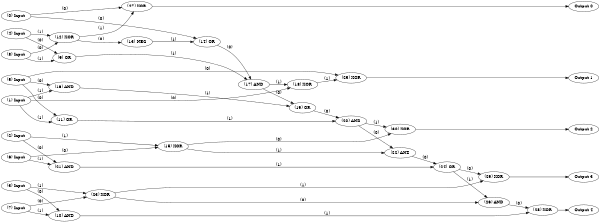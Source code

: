 digraph NeuralNetwork {
rankdir=LR;
size="4,3";
center = true;
node0 [label="(0) Input", color=black, labelfontcolor=black, fontcolor=black];
node1 [label="(1) Input", color=black, labelfontcolor=black, fontcolor=black];
node2 [label="(2) Input", color=black, labelfontcolor=black, fontcolor=black];
node3 [label="(3) Input", color=black, labelfontcolor=black, fontcolor=black];
node4 [label="(4) Input", color=black, labelfontcolor=black, fontcolor=black];
node5 [label="(5) Input", color=black, labelfontcolor=black, fontcolor=black];
node6 [label="(6) Input", color=black, labelfontcolor=black, fontcolor=black];
node7 [label="(7) Input", color=black, labelfontcolor=black, fontcolor=black];
node8 [label="(8) Input", color=black, labelfontcolor=black, fontcolor=black];
node9 [label="(9) OR", color=black, labelfontcolor=black, fontcolor=black];
node4 -> node9 [label=" (0)", labelfontcolor=black, fontcolor=black, bold=true, color=black];
node8 -> node9 [label=" (1)", labelfontcolor=black, fontcolor=black, bold=true, color=black];
node10 [label="(10) AND", color=black, labelfontcolor=black, fontcolor=black];
node3 -> node10 [label=" (0)", labelfontcolor=black, fontcolor=black, bold=true, color=black];
node7 -> node10 [label=" (1)", labelfontcolor=black, fontcolor=black, bold=true, color=black];
node11 [label="(11) OR", color=black, labelfontcolor=black, fontcolor=black];
node5 -> node11 [label=" (0)", labelfontcolor=black, fontcolor=black, bold=true, color=black];
node1 -> node11 [label=" (1)", labelfontcolor=black, fontcolor=black, bold=true, color=black];
node12 [label="(12) XOR", color=black, labelfontcolor=black, fontcolor=black];
node8 -> node12 [label=" (0)", labelfontcolor=black, fontcolor=black, bold=true, color=black];
node4 -> node12 [label=" (1)", labelfontcolor=black, fontcolor=black, bold=true, color=black];
node13 [label="(13) NEG", color=black, labelfontcolor=black, fontcolor=black];
node12 -> node13 [label=" (0)", labelfontcolor=black, fontcolor=black, bold=true, color=black];
node14 [label="(14) OR", color=black, labelfontcolor=black, fontcolor=black];
node0 -> node14 [label=" (0)", labelfontcolor=black, fontcolor=black, bold=true, color=black];
node13 -> node14 [label=" (1)", labelfontcolor=black, fontcolor=black, bold=true, color=black];
node15 [label="(15) XOR", color=black, labelfontcolor=black, fontcolor=black];
node6 -> node15 [label=" (0)", labelfontcolor=black, fontcolor=black, bold=true, color=black];
node2 -> node15 [label=" (1)", labelfontcolor=black, fontcolor=black, bold=true, color=black];
node16 [label="(16) AND", color=black, labelfontcolor=black, fontcolor=black];
node5 -> node16 [label=" (0)", labelfontcolor=black, fontcolor=black, bold=true, color=black];
node1 -> node16 [label=" (1)", labelfontcolor=black, fontcolor=black, bold=true, color=black];
node17 [label="(17) AND", color=black, labelfontcolor=black, fontcolor=black];
node14 -> node17 [label=" (0)", labelfontcolor=black, fontcolor=black, bold=true, color=black];
node9 -> node17 [label=" (1)", labelfontcolor=black, fontcolor=black, bold=true, color=black];
node18 [label="(18) XOR", color=black, labelfontcolor=black, fontcolor=black];
node1 -> node18 [label=" (0)", labelfontcolor=black, fontcolor=black, bold=true, color=black];
node17 -> node18 [label=" (1)", labelfontcolor=black, fontcolor=black, bold=true, color=black];
node19 [label="(19) OR", color=black, labelfontcolor=black, fontcolor=black];
node17 -> node19 [label=" (0)", labelfontcolor=black, fontcolor=black, bold=true, color=black];
node16 -> node19 [label=" (1)", labelfontcolor=black, fontcolor=black, bold=true, color=black];
node20 [label="(20) AND", color=black, labelfontcolor=black, fontcolor=black];
node19 -> node20 [label=" (0)", labelfontcolor=black, fontcolor=black, bold=true, color=black];
node11 -> node20 [label=" (1)", labelfontcolor=black, fontcolor=black, bold=true, color=black];
node21 [label="(21) AND", color=black, labelfontcolor=black, fontcolor=black];
node2 -> node21 [label=" (0)", labelfontcolor=black, fontcolor=black, bold=true, color=black];
node6 -> node21 [label=" (1)", labelfontcolor=black, fontcolor=black, bold=true, color=black];
node22 [label="(22) AND", color=black, labelfontcolor=black, fontcolor=black];
node20 -> node22 [label=" (0)", labelfontcolor=black, fontcolor=black, bold=true, color=black];
node15 -> node22 [label=" (1)", labelfontcolor=black, fontcolor=black, bold=true, color=black];
node23 [label="(23) XOR", color=black, labelfontcolor=black, fontcolor=black];
node7 -> node23 [label=" (0)", labelfontcolor=black, fontcolor=black, bold=true, color=black];
node3 -> node23 [label=" (1)", labelfontcolor=black, fontcolor=black, bold=true, color=black];
node24 [label="(24) OR", color=black, labelfontcolor=black, fontcolor=black];
node22 -> node24 [label=" (0)", labelfontcolor=black, fontcolor=black, bold=true, color=black];
node21 -> node24 [label=" (1)", labelfontcolor=black, fontcolor=black, bold=true, color=black];
node25 [label="(25) XOR", color=black, labelfontcolor=black, fontcolor=black];
node5 -> node25 [label=" (0)", labelfontcolor=black, fontcolor=black, bold=true, color=black];
node18 -> node25 [label=" (1)", labelfontcolor=black, fontcolor=black, bold=true, color=black];
node26 [label="(26) AND", color=black, labelfontcolor=black, fontcolor=black];
node23 -> node26 [label=" (0)", labelfontcolor=black, fontcolor=black, bold=true, color=black];
node24 -> node26 [label=" (1)", labelfontcolor=black, fontcolor=black, bold=true, color=black];
node27 [label="(27) XOR", color=black, labelfontcolor=black, fontcolor=black];
node0 -> node27 [label=" (0)", labelfontcolor=black, fontcolor=black, bold=true, color=black];
node12 -> node27 [label=" (1)", labelfontcolor=black, fontcolor=black, bold=true, color=black];
node28 [label="(28) XOR", color=black, labelfontcolor=black, fontcolor=black];
node26 -> node28 [label=" (0)", labelfontcolor=black, fontcolor=black, bold=true, color=black];
node10 -> node28 [label=" (1)", labelfontcolor=black, fontcolor=black, bold=true, color=black];
node29 [label="(29) XOR", color=black, labelfontcolor=black, fontcolor=black];
node24 -> node29 [label=" (0)", labelfontcolor=black, fontcolor=black, bold=true, color=black];
node23 -> node29 [label=" (1)", labelfontcolor=black, fontcolor=black, bold=true, color=black];
node30 [label="(30) XOR", color=black, labelfontcolor=black, fontcolor=black];
node15 -> node30 [label=" (0)", labelfontcolor=black, fontcolor=black, bold=true, color=black];
node20 -> node30 [label=" (1)", labelfontcolor=black, fontcolor=black, bold=true, color=black];
node31 [label="Output 0", color=black, labelfontcolor=black, fontcolor=black];
node27 -> node31 [labelfontcolor=black, fontcolor=black, bold=true, color=black];
node32 [label="Output 1", color=black, labelfontcolor=black, fontcolor=black];
node25 -> node32 [labelfontcolor=black, fontcolor=black, bold=true, color=black];
node33 [label="Output 2", color=black, labelfontcolor=black, fontcolor=black];
node30 -> node33 [labelfontcolor=black, fontcolor=black, bold=true, color=black];
node34 [label="Output 3", color=black, labelfontcolor=black, fontcolor=black];
node29 -> node34 [labelfontcolor=black, fontcolor=black, bold=true, color=black];
node35 [label="Output 4", color=black, labelfontcolor=black, fontcolor=black];
node28 -> node35 [labelfontcolor=black, fontcolor=black, bold=true, color=black];
{ rank = source; "node0"; "node1"; "node2"; "node3"; "node4"; "node5"; "node6"; "node7"; "node8"; }
{ rank = max;"node31";"node32";"node33";"node34";"node35"; }
}